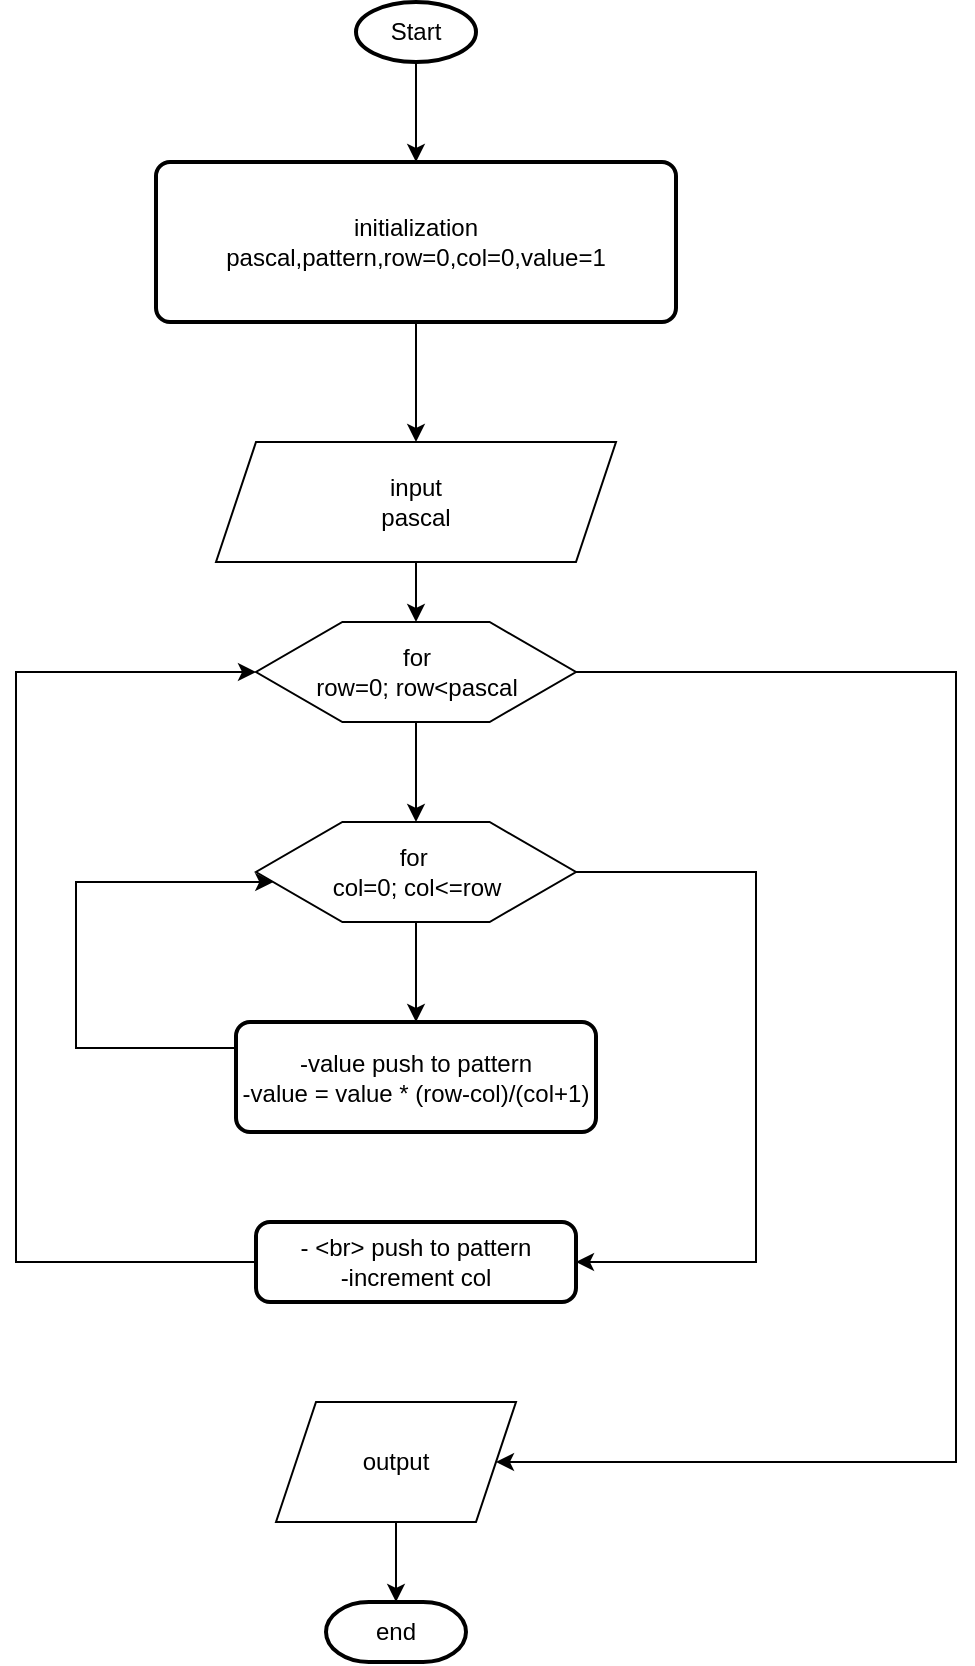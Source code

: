 <mxfile version="14.6.9" type="device"><diagram id="C5RBs43oDa-KdzZeNtuy" name="Page-1"><mxGraphModel dx="1736" dy="964" grid="1" gridSize="10" guides="1" tooltips="1" connect="1" arrows="1" fold="1" page="1" pageScale="1" pageWidth="827" pageHeight="1169" math="0" shadow="0"><root><mxCell id="WIyWlLk6GJQsqaUBKTNV-0"/><mxCell id="WIyWlLk6GJQsqaUBKTNV-1" parent="WIyWlLk6GJQsqaUBKTNV-0"/><mxCell id="DaX67wNpFCRB1G7F6UvQ-17" value="" style="edgeStyle=orthogonalEdgeStyle;rounded=0;orthogonalLoop=1;jettySize=auto;html=1;" edge="1" parent="WIyWlLk6GJQsqaUBKTNV-1" source="DaX67wNpFCRB1G7F6UvQ-18" target="DaX67wNpFCRB1G7F6UvQ-20"><mxGeometry relative="1" as="geometry"/></mxCell><mxCell id="DaX67wNpFCRB1G7F6UvQ-18" value="Start" style="strokeWidth=2;html=1;shape=mxgraph.flowchart.start_1;whiteSpace=wrap;fontFamily=Helvetica;fontSize=12;fontColor=#000000;align=center;strokeColor=#000000;fillColor=#ffffff;" vertex="1" parent="WIyWlLk6GJQsqaUBKTNV-1"><mxGeometry x="200" y="100" width="60" height="30" as="geometry"/></mxCell><mxCell id="DaX67wNpFCRB1G7F6UvQ-19" value="" style="edgeStyle=orthogonalEdgeStyle;rounded=0;orthogonalLoop=1;jettySize=auto;html=1;" edge="1" parent="WIyWlLk6GJQsqaUBKTNV-1" source="DaX67wNpFCRB1G7F6UvQ-20" target="DaX67wNpFCRB1G7F6UvQ-23"><mxGeometry relative="1" as="geometry"/></mxCell><mxCell id="DaX67wNpFCRB1G7F6UvQ-20" value="initialization&lt;br&gt;pascal,pattern,row=0,col=0,value=1" style="rounded=1;whiteSpace=wrap;html=1;absoluteArcSize=1;arcSize=14;strokeWidth=2;" vertex="1" parent="WIyWlLk6GJQsqaUBKTNV-1"><mxGeometry x="100" y="180" width="260" height="80" as="geometry"/></mxCell><mxCell id="DaX67wNpFCRB1G7F6UvQ-21" value="" style="strokeWidth=2;html=1;shape=mxgraph.flowchart.annotation_1;align=left;pointerEvents=1;" vertex="1" parent="WIyWlLk6GJQsqaUBKTNV-1"><mxGeometry x="270" y="270" height="100" as="geometry"/></mxCell><mxCell id="DaX67wNpFCRB1G7F6UvQ-22" value="" style="edgeStyle=orthogonalEdgeStyle;rounded=0;orthogonalLoop=1;jettySize=auto;html=1;" edge="1" parent="WIyWlLk6GJQsqaUBKTNV-1" source="DaX67wNpFCRB1G7F6UvQ-23" target="DaX67wNpFCRB1G7F6UvQ-29"><mxGeometry relative="1" as="geometry"/></mxCell><mxCell id="DaX67wNpFCRB1G7F6UvQ-23" value="input&lt;br&gt;pascal" style="shape=parallelogram;perimeter=parallelogramPerimeter;whiteSpace=wrap;html=1;fixedSize=1;" vertex="1" parent="WIyWlLk6GJQsqaUBKTNV-1"><mxGeometry x="130" y="320" width="200" height="60" as="geometry"/></mxCell><mxCell id="DaX67wNpFCRB1G7F6UvQ-24" value="" style="edgeStyle=orthogonalEdgeStyle;rounded=0;orthogonalLoop=1;jettySize=auto;html=1;" edge="1" parent="WIyWlLk6GJQsqaUBKTNV-1" source="DaX67wNpFCRB1G7F6UvQ-29" target="DaX67wNpFCRB1G7F6UvQ-27"><mxGeometry relative="1" as="geometry"/></mxCell><mxCell id="DaX67wNpFCRB1G7F6UvQ-25" value="" style="edgeStyle=orthogonalEdgeStyle;rounded=0;orthogonalLoop=1;jettySize=auto;html=1;" edge="1" parent="WIyWlLk6GJQsqaUBKTNV-1" source="DaX67wNpFCRB1G7F6UvQ-27" target="DaX67wNpFCRB1G7F6UvQ-32"><mxGeometry relative="1" as="geometry"/></mxCell><mxCell id="DaX67wNpFCRB1G7F6UvQ-26" value="" style="edgeStyle=orthogonalEdgeStyle;rounded=0;orthogonalLoop=1;jettySize=auto;html=1;entryX=1;entryY=0.5;entryDx=0;entryDy=0;" edge="1" parent="WIyWlLk6GJQsqaUBKTNV-1" source="DaX67wNpFCRB1G7F6UvQ-27" target="DaX67wNpFCRB1G7F6UvQ-33"><mxGeometry relative="1" as="geometry"><mxPoint x="410" y="750" as="targetPoint"/><Array as="points"><mxPoint x="400" y="535"/><mxPoint x="400" y="730"/></Array></mxGeometry></mxCell><mxCell id="DaX67wNpFCRB1G7F6UvQ-27" value="for&amp;nbsp;&lt;br&gt;col=0; col&amp;lt;=row" style="verticalLabelPosition=middle;verticalAlign=middle;html=1;shape=hexagon;perimeter=hexagonPerimeter2;arcSize=6;size=0.27;labelPosition=center;align=center;" vertex="1" parent="WIyWlLk6GJQsqaUBKTNV-1"><mxGeometry x="150" y="510" width="160" height="50" as="geometry"/></mxCell><mxCell id="DaX67wNpFCRB1G7F6UvQ-28" value="" style="edgeStyle=orthogonalEdgeStyle;rounded=0;orthogonalLoop=1;jettySize=auto;html=1;" edge="1" parent="WIyWlLk6GJQsqaUBKTNV-1" source="DaX67wNpFCRB1G7F6UvQ-29" target="DaX67wNpFCRB1G7F6UvQ-30"><mxGeometry relative="1" as="geometry"><mxPoint x="380" y="760" as="targetPoint"/><Array as="points"><mxPoint x="500" y="435"/><mxPoint x="500" y="830"/></Array></mxGeometry></mxCell><mxCell id="DaX67wNpFCRB1G7F6UvQ-29" value="for&lt;br&gt;row=0; row&amp;lt;pascal" style="verticalLabelPosition=middle;verticalAlign=middle;html=1;shape=hexagon;perimeter=hexagonPerimeter2;arcSize=6;size=0.27;labelPosition=center;align=center;" vertex="1" parent="WIyWlLk6GJQsqaUBKTNV-1"><mxGeometry x="150" y="410" width="160" height="50" as="geometry"/></mxCell><mxCell id="DaX67wNpFCRB1G7F6UvQ-37" value="" style="edgeStyle=orthogonalEdgeStyle;rounded=0;orthogonalLoop=1;jettySize=auto;html=1;" edge="1" parent="WIyWlLk6GJQsqaUBKTNV-1" source="DaX67wNpFCRB1G7F6UvQ-30" target="DaX67wNpFCRB1G7F6UvQ-34"><mxGeometry relative="1" as="geometry"/></mxCell><mxCell id="DaX67wNpFCRB1G7F6UvQ-30" value="output" style="shape=parallelogram;perimeter=parallelogramPerimeter;whiteSpace=wrap;html=1;fixedSize=1;arcSize=6;" vertex="1" parent="WIyWlLk6GJQsqaUBKTNV-1"><mxGeometry x="160" y="800" width="120" height="60" as="geometry"/></mxCell><mxCell id="DaX67wNpFCRB1G7F6UvQ-31" value="" style="edgeStyle=orthogonalEdgeStyle;rounded=0;orthogonalLoop=1;jettySize=auto;html=1;" edge="1" parent="WIyWlLk6GJQsqaUBKTNV-1" source="DaX67wNpFCRB1G7F6UvQ-32" target="DaX67wNpFCRB1G7F6UvQ-27"><mxGeometry relative="1" as="geometry"><mxPoint x="150" y="540" as="targetPoint"/><Array as="points"><mxPoint x="60" y="623"/><mxPoint x="60" y="540"/></Array></mxGeometry></mxCell><mxCell id="DaX67wNpFCRB1G7F6UvQ-32" value="-value push to pattern&lt;br&gt;-value = value * (row-col)/(col+1)" style="rounded=1;whiteSpace=wrap;html=1;absoluteArcSize=1;arcSize=14;strokeWidth=2;" vertex="1" parent="WIyWlLk6GJQsqaUBKTNV-1"><mxGeometry x="140" y="610" width="180" height="55" as="geometry"/></mxCell><mxCell id="DaX67wNpFCRB1G7F6UvQ-36" value="" style="edgeStyle=orthogonalEdgeStyle;rounded=0;orthogonalLoop=1;jettySize=auto;html=1;" edge="1" parent="WIyWlLk6GJQsqaUBKTNV-1" source="DaX67wNpFCRB1G7F6UvQ-33" target="DaX67wNpFCRB1G7F6UvQ-29"><mxGeometry relative="1" as="geometry"><mxPoint x="10" y="410" as="targetPoint"/><Array as="points"><mxPoint x="30" y="730"/><mxPoint x="30" y="435"/></Array></mxGeometry></mxCell><mxCell id="DaX67wNpFCRB1G7F6UvQ-33" value="- &amp;lt;br&amp;gt; push to pattern&lt;br&gt;-increment col" style="rounded=1;whiteSpace=wrap;html=1;absoluteArcSize=1;arcSize=14;strokeWidth=2;" vertex="1" parent="WIyWlLk6GJQsqaUBKTNV-1"><mxGeometry x="150" y="710" width="160" height="40" as="geometry"/></mxCell><mxCell id="DaX67wNpFCRB1G7F6UvQ-34" value="end" style="strokeWidth=2;html=1;shape=mxgraph.flowchart.terminator;whiteSpace=wrap;" vertex="1" parent="WIyWlLk6GJQsqaUBKTNV-1"><mxGeometry x="185" y="900" width="70" height="30" as="geometry"/></mxCell></root></mxGraphModel></diagram></mxfile>